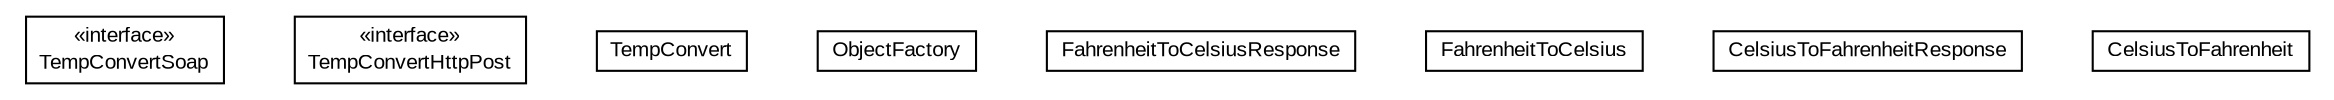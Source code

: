 #!/usr/local/bin/dot
#
# Class diagram 
# Generated by UMLGraph version R5_6-24-gf6e263 (http://www.umlgraph.org/)
#

digraph G {
	edge [fontname="arial",fontsize=10,labelfontname="arial",labelfontsize=10];
	node [fontname="arial",fontsize=10,shape=plaintext];
	nodesep=0.25;
	ranksep=0.5;
	// com.w3schools.webservices.TempConvertSoap
	c0 [label=<<table title="com.w3schools.webservices.TempConvertSoap" border="0" cellborder="1" cellspacing="0" cellpadding="2" port="p" href="./TempConvertSoap.html">
		<tr><td><table border="0" cellspacing="0" cellpadding="1">
<tr><td align="center" balign="center"> &#171;interface&#187; </td></tr>
<tr><td align="center" balign="center"> TempConvertSoap </td></tr>
		</table></td></tr>
		</table>>, URL="./TempConvertSoap.html", fontname="arial", fontcolor="black", fontsize=10.0];
	// com.w3schools.webservices.TempConvertHttpPost
	c1 [label=<<table title="com.w3schools.webservices.TempConvertHttpPost" border="0" cellborder="1" cellspacing="0" cellpadding="2" port="p" href="./TempConvertHttpPost.html">
		<tr><td><table border="0" cellspacing="0" cellpadding="1">
<tr><td align="center" balign="center"> &#171;interface&#187; </td></tr>
<tr><td align="center" balign="center"> TempConvertHttpPost </td></tr>
		</table></td></tr>
		</table>>, URL="./TempConvertHttpPost.html", fontname="arial", fontcolor="black", fontsize=10.0];
	// com.w3schools.webservices.TempConvert
	c2 [label=<<table title="com.w3schools.webservices.TempConvert" border="0" cellborder="1" cellspacing="0" cellpadding="2" port="p" href="./TempConvert.html">
		<tr><td><table border="0" cellspacing="0" cellpadding="1">
<tr><td align="center" balign="center"> TempConvert </td></tr>
		</table></td></tr>
		</table>>, URL="./TempConvert.html", fontname="arial", fontcolor="black", fontsize=10.0];
	// com.w3schools.webservices.ObjectFactory
	c3 [label=<<table title="com.w3schools.webservices.ObjectFactory" border="0" cellborder="1" cellspacing="0" cellpadding="2" port="p" href="./ObjectFactory.html">
		<tr><td><table border="0" cellspacing="0" cellpadding="1">
<tr><td align="center" balign="center"> ObjectFactory </td></tr>
		</table></td></tr>
		</table>>, URL="./ObjectFactory.html", fontname="arial", fontcolor="black", fontsize=10.0];
	// com.w3schools.webservices.FahrenheitToCelsiusResponse
	c4 [label=<<table title="com.w3schools.webservices.FahrenheitToCelsiusResponse" border="0" cellborder="1" cellspacing="0" cellpadding="2" port="p" href="./FahrenheitToCelsiusResponse.html">
		<tr><td><table border="0" cellspacing="0" cellpadding="1">
<tr><td align="center" balign="center"> FahrenheitToCelsiusResponse </td></tr>
		</table></td></tr>
		</table>>, URL="./FahrenheitToCelsiusResponse.html", fontname="arial", fontcolor="black", fontsize=10.0];
	// com.w3schools.webservices.FahrenheitToCelsius
	c5 [label=<<table title="com.w3schools.webservices.FahrenheitToCelsius" border="0" cellborder="1" cellspacing="0" cellpadding="2" port="p" href="./FahrenheitToCelsius.html">
		<tr><td><table border="0" cellspacing="0" cellpadding="1">
<tr><td align="center" balign="center"> FahrenheitToCelsius </td></tr>
		</table></td></tr>
		</table>>, URL="./FahrenheitToCelsius.html", fontname="arial", fontcolor="black", fontsize=10.0];
	// com.w3schools.webservices.CelsiusToFahrenheitResponse
	c6 [label=<<table title="com.w3schools.webservices.CelsiusToFahrenheitResponse" border="0" cellborder="1" cellspacing="0" cellpadding="2" port="p" href="./CelsiusToFahrenheitResponse.html">
		<tr><td><table border="0" cellspacing="0" cellpadding="1">
<tr><td align="center" balign="center"> CelsiusToFahrenheitResponse </td></tr>
		</table></td></tr>
		</table>>, URL="./CelsiusToFahrenheitResponse.html", fontname="arial", fontcolor="black", fontsize=10.0];
	// com.w3schools.webservices.CelsiusToFahrenheit
	c7 [label=<<table title="com.w3schools.webservices.CelsiusToFahrenheit" border="0" cellborder="1" cellspacing="0" cellpadding="2" port="p" href="./CelsiusToFahrenheit.html">
		<tr><td><table border="0" cellspacing="0" cellpadding="1">
<tr><td align="center" balign="center"> CelsiusToFahrenheit </td></tr>
		</table></td></tr>
		</table>>, URL="./CelsiusToFahrenheit.html", fontname="arial", fontcolor="black", fontsize=10.0];
}

